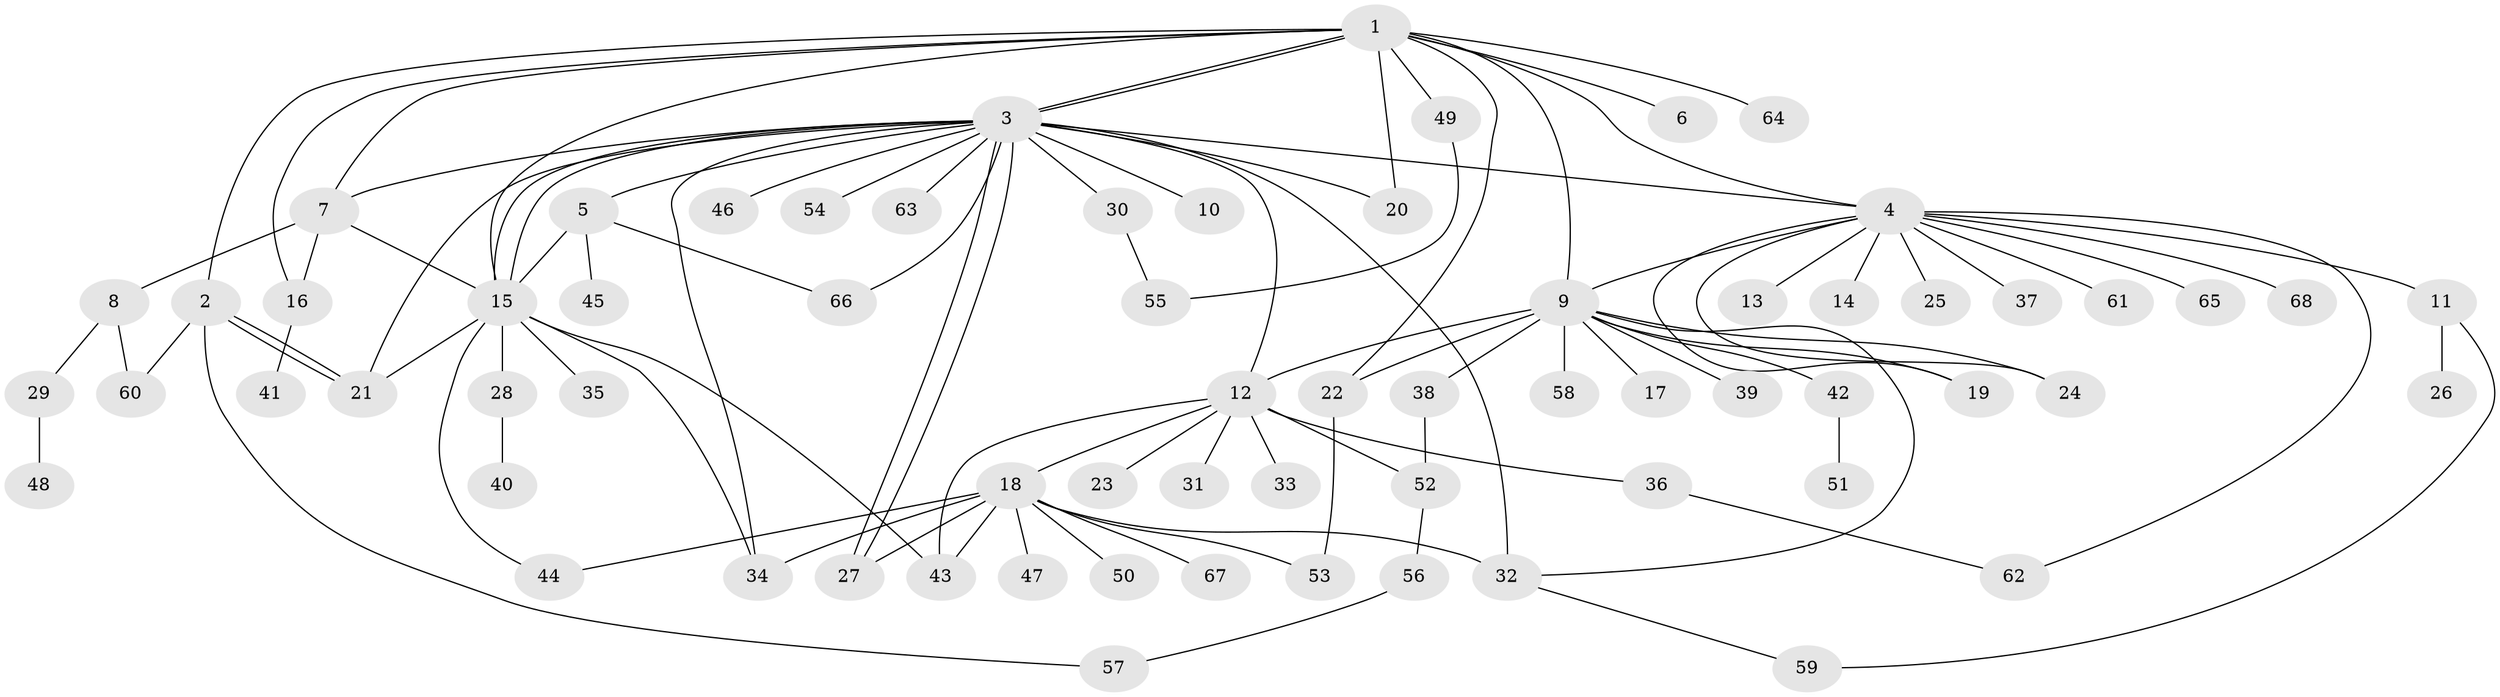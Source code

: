 // coarse degree distribution, {13: 0.038461538461538464, 5: 0.019230769230769232, 19: 0.019230769230769232, 3: 0.09615384615384616, 1: 0.46153846153846156, 6: 0.019230769230769232, 10: 0.019230769230769232, 8: 0.019230769230769232, 12: 0.019230769230769232, 2: 0.23076923076923078, 9: 0.019230769230769232, 4: 0.038461538461538464}
// Generated by graph-tools (version 1.1) at 2025/41/03/06/25 10:41:47]
// undirected, 68 vertices, 101 edges
graph export_dot {
graph [start="1"]
  node [color=gray90,style=filled];
  1;
  2;
  3;
  4;
  5;
  6;
  7;
  8;
  9;
  10;
  11;
  12;
  13;
  14;
  15;
  16;
  17;
  18;
  19;
  20;
  21;
  22;
  23;
  24;
  25;
  26;
  27;
  28;
  29;
  30;
  31;
  32;
  33;
  34;
  35;
  36;
  37;
  38;
  39;
  40;
  41;
  42;
  43;
  44;
  45;
  46;
  47;
  48;
  49;
  50;
  51;
  52;
  53;
  54;
  55;
  56;
  57;
  58;
  59;
  60;
  61;
  62;
  63;
  64;
  65;
  66;
  67;
  68;
  1 -- 2;
  1 -- 3;
  1 -- 3;
  1 -- 4;
  1 -- 6;
  1 -- 7;
  1 -- 9;
  1 -- 15;
  1 -- 16;
  1 -- 20;
  1 -- 22;
  1 -- 49;
  1 -- 64;
  2 -- 21;
  2 -- 21;
  2 -- 57;
  2 -- 60;
  3 -- 4;
  3 -- 5;
  3 -- 7;
  3 -- 10;
  3 -- 12;
  3 -- 15;
  3 -- 15;
  3 -- 20;
  3 -- 21;
  3 -- 27;
  3 -- 27;
  3 -- 30;
  3 -- 32;
  3 -- 34;
  3 -- 46;
  3 -- 54;
  3 -- 63;
  3 -- 66;
  4 -- 9;
  4 -- 11;
  4 -- 13;
  4 -- 14;
  4 -- 19;
  4 -- 24;
  4 -- 25;
  4 -- 37;
  4 -- 61;
  4 -- 62;
  4 -- 65;
  4 -- 68;
  5 -- 15;
  5 -- 45;
  5 -- 66;
  7 -- 8;
  7 -- 15;
  7 -- 16;
  8 -- 29;
  8 -- 60;
  9 -- 12;
  9 -- 17;
  9 -- 19;
  9 -- 22;
  9 -- 24;
  9 -- 32;
  9 -- 38;
  9 -- 39;
  9 -- 42;
  9 -- 58;
  11 -- 26;
  11 -- 59;
  12 -- 18;
  12 -- 23;
  12 -- 31;
  12 -- 33;
  12 -- 36;
  12 -- 43;
  12 -- 52;
  15 -- 21;
  15 -- 28;
  15 -- 34;
  15 -- 35;
  15 -- 43;
  15 -- 44;
  16 -- 41;
  18 -- 27;
  18 -- 32;
  18 -- 34;
  18 -- 43;
  18 -- 44;
  18 -- 47;
  18 -- 50;
  18 -- 53;
  18 -- 67;
  22 -- 53;
  28 -- 40;
  29 -- 48;
  30 -- 55;
  32 -- 59;
  36 -- 62;
  38 -- 52;
  42 -- 51;
  49 -- 55;
  52 -- 56;
  56 -- 57;
}
